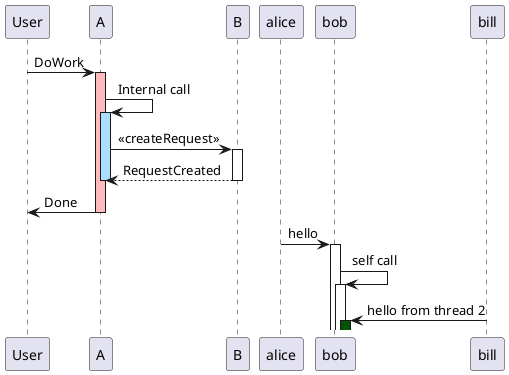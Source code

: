 @startuml
participant User

User -> A: DoWork
activate A #FFBBBB

A -> A: Internal call
activate A #adf

A -> B: << createRequest >>
activate B

B --> A: RequestCreated
deactivate B
deactivate A
A -> User: Done
deactivate A

autoactivate on
alice -> bob : hello
bob -> bob : self call
bill -> bob #005500 : hello from thread 2
'bob -> george ** : create
'bob -> george !! : delete

@enduml